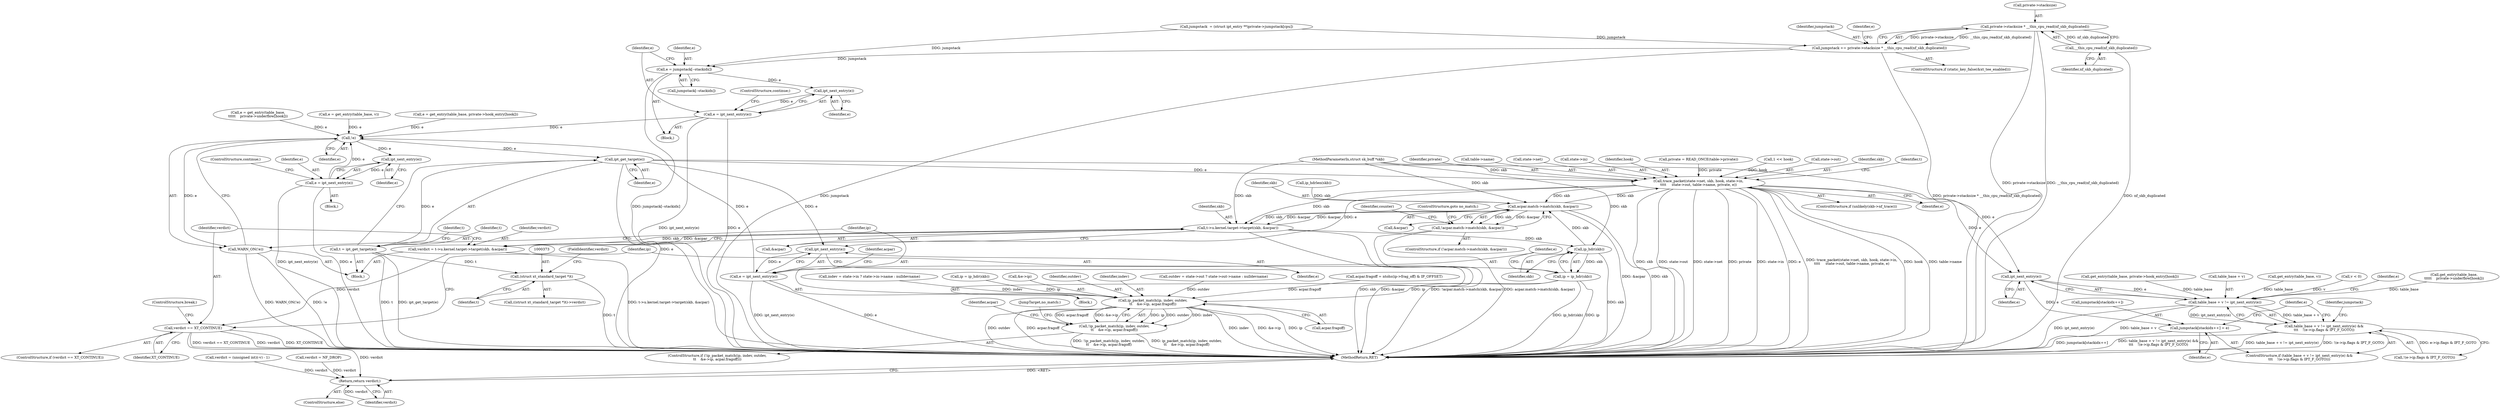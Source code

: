 digraph "0_linux_57ebd808a97d7c5b1e1afb937c2db22beba3c1f8_0@API" {
"1000238" [label="(Call,private->stacksize * __this_cpu_read(nf_skb_duplicated))"];
"1000242" [label="(Call,__this_cpu_read(nf_skb_duplicated))"];
"1000236" [label="(Call,jumpstack += private->stacksize * __this_cpu_read(nf_skb_duplicated))"];
"1000411" [label="(Call,e = jumpstack[--stackidx])"];
"1000419" [label="(Call,ipt_next_entry(e))"];
"1000417" [label="(Call,e = ipt_next_entry(e))"];
"1000259" [label="(Call,!e)"];
"1000258" [label="(Call,WARN_ON(!e))"];
"1000278" [label="(Call,ipt_next_entry(e))"];
"1000276" [label="(Call,e = ipt_next_entry(e))"];
"1000323" [label="(Call,ipt_get_target(e))"];
"1000321" [label="(Call,t = ipt_get_target(e))"];
"1000372" [label="(Call,(struct xt_standard_target *)t)"];
"1000339" [label="(Call,trace_packet(state->net, skb, hook, state->in,\n\t\t\t\t     state->out, table->name, private, e))"];
"1000302" [label="(Call,acpar.match->match(skb, &acpar))"];
"1000301" [label="(Call,!acpar.match->match(skb, &acpar))"];
"1000470" [label="(Call,t->u.kernel.target->target(skb, &acpar))"];
"1000468" [label="(Call,verdict = t->u.kernel.target->target(skb, &acpar))"];
"1000475" [label="(Call,verdict == XT_CONTINUE)"];
"1000504" [label="(Return,return verdict;)"];
"1000481" [label="(Call,ip_hdr(skb))"];
"1000479" [label="(Call,ip = ip_hdr(skb))"];
"1000263" [label="(Call,ip_packet_match(ip, indev, outdev,\n\t\t    &e->ip, acpar.fragoff))"];
"1000262" [label="(Call,!ip_packet_match(ip, indev, outdev,\n\t\t    &e->ip, acpar.fragoff))"];
"1000428" [label="(Call,ipt_next_entry(e))"];
"1000424" [label="(Call,table_base + v != ipt_next_entry(e))"];
"1000423" [label="(Call,table_base + v != ipt_next_entry(e) &&\n\t\t\t    !(e->ip.flags & IPT_F_GOTO))"];
"1000438" [label="(Call,jumpstack[stackidx++] = e)"];
"1000485" [label="(Call,ipt_next_entry(e))"];
"1000483" [label="(Call,e = ipt_next_entry(e))"];
"1000334" [label="(ControlStructure,if (unlikely(skb->nf_trace)))"];
"1000244" [label="(Call,e = get_entry(table_base, private->hook_entry[hook]))"];
"1000484" [label="(Identifier,e)"];
"1000354" [label="(Identifier,private)"];
"1000246" [label="(Call,get_entry(table_base, private->hook_entry[hook]))"];
"1000142" [label="(Call,ip = ip_hdr(skb))"];
"1000468" [label="(Call,verdict = t->u.kernel.target->target(skb, &acpar))"];
"1000330" [label="(Identifier,t)"];
"1000386" [label="(Call,verdict = (unsigned int)(-v) - 1)"];
"1000267" [label="(Call,&e->ip)"];
"1000472" [label="(Call,&acpar)"];
"1000300" [label="(ControlStructure,if (!acpar.match->match(skb, &acpar)))"];
"1000266" [label="(Identifier,outdev)"];
"1000258" [label="(Call,WARN_ON(!e))"];
"1000422" [label="(ControlStructure,if (table_base + v != ipt_next_entry(e) &&\n\t\t\t    !(e->ip.flags & IPT_F_GOTO)))"];
"1000478" [label="(Block,)"];
"1000411" [label="(Call,e = jumpstack[--stackidx])"];
"1000239" [label="(Call,private->stacksize)"];
"1000351" [label="(Call,table->name)"];
"1000111" [label="(MethodParameterIn,struct sk_buff *skb)"];
"1000471" [label="(Identifier,skb)"];
"1000439" [label="(Call,jumpstack[stackidx++])"];
"1000280" [label="(ControlStructure,continue;)"];
"1000413" [label="(Call,jumpstack[--stackidx])"];
"1000340" [label="(Call,state->net)"];
"1000276" [label="(Call,e = ipt_next_entry(e))"];
"1000486" [label="(Identifier,e)"];
"1000345" [label="(Call,state->in)"];
"1000236" [label="(Call,jumpstack += private->stacksize * __this_cpu_read(nf_skb_duplicated))"];
"1000277" [label="(Identifier,e)"];
"1000302" [label="(Call,acpar.match->match(skb, &acpar))"];
"1000477" [label="(Identifier,XT_CONTINUE)"];
"1000400" [label="(Call,e = get_entry(table_base,\n\t\t\t\t\t    private->underflow[hook]))"];
"1000424" [label="(Call,table_base + v != ipt_next_entry(e))"];
"1000259" [label="(Call,!e)"];
"1000344" [label="(Identifier,hook)"];
"1000445" [label="(Identifier,e)"];
"1000417" [label="(Call,e = ipt_next_entry(e))"];
"1000242" [label="(Call,__this_cpu_read(nf_skb_duplicated))"];
"1000265" [label="(Identifier,indev)"];
"1000375" [label="(FieldIdentifier,verdict)"];
"1000261" [label="(ControlStructure,if (!ip_packet_match(ip, indev, outdev,\n\t\t    &e->ip, acpar.fragoff)))"];
"1000284" [label="(Identifier,acpar)"];
"1000232" [label="(ControlStructure,if (static_key_false(&xt_tee_enabled)))"];
"1000469" [label="(Identifier,verdict)"];
"1000209" [label="(Call,private = READ_ONCE(table->private))"];
"1000275" [label="(JumpTarget,no_match:)"];
"1000260" [label="(Identifier,e)"];
"1000475" [label="(Call,verdict == XT_CONTINUE)"];
"1000274" [label="(Block,)"];
"1000470" [label="(Call,t->u.kernel.target->target(skb, &acpar))"];
"1000324" [label="(Identifier,e)"];
"1000238" [label="(Call,private->stacksize * __this_cpu_read(nf_skb_duplicated))"];
"1000489" [label="(ControlStructure,break;)"];
"1000126" [label="(Call,verdict = NF_DROP)"];
"1000303" [label="(Identifier,skb)"];
"1000263" [label="(Call,ip_packet_match(ip, indev, outdev,\n\t\t    &e->ip, acpar.fragoff))"];
"1000158" [label="(Call,outdev = state->out ? state->out->name : nulldevname)"];
"1000430" [label="(Call,!(e->ip.flags & IPT_F_GOTO))"];
"1000474" [label="(ControlStructure,if (verdict == XT_CONTINUE))"];
"1000279" [label="(Identifier,e)"];
"1000503" [label="(ControlStructure,else)"];
"1000262" [label="(Call,!ip_packet_match(ip, indev, outdev,\n\t\t    &e->ip, acpar.fragoff))"];
"1000483" [label="(Call,e = ipt_next_entry(e))"];
"1000438" [label="(Call,jumpstack[stackidx++] = e)"];
"1000237" [label="(Identifier,jumpstack)"];
"1000323" [label="(Call,ipt_get_target(e))"];
"1000443" [label="(Identifier,e)"];
"1000412" [label="(Identifier,e)"];
"1000504" [label="(Return,return verdict;)"];
"1000170" [label="(Call,acpar.fragoff = ntohs(ip->frag_off) & IP_OFFSET)"];
"1000374" [label="(Identifier,t)"];
"1000223" [label="(Call,jumpstack  = (struct ipt_entry **)private->jumpstack[cpu])"];
"1000308" [label="(Identifier,counter)"];
"1000421" [label="(ControlStructure,continue;)"];
"1000254" [label="(Block,)"];
"1000202" [label="(Call,1 << hook)"];
"1000425" [label="(Call,table_base + v)"];
"1000339" [label="(Call,trace_packet(state->net, skb, hook, state->in,\n\t\t\t\t     state->out, table->name, private, e))"];
"1000371" [label="(Call,((struct xt_standard_target *)t)->verdict)"];
"1000492" [label="(Identifier,acpar)"];
"1000479" [label="(Call,ip = ip_hdr(skb))"];
"1000304" [label="(Call,&acpar)"];
"1000146" [label="(Call,indev = state->in ? state->in->name : nulldevname)"];
"1000506" [label="(MethodReturn,RET)"];
"1000243" [label="(Identifier,nf_skb_duplicated)"];
"1000476" [label="(Identifier,verdict)"];
"1000428" [label="(Call,ipt_next_entry(e))"];
"1000372" [label="(Call,(struct xt_standard_target *)t)"];
"1000446" [label="(Call,get_entry(table_base, v))"];
"1000480" [label="(Identifier,ip)"];
"1000321" [label="(Call,t = ipt_get_target(e))"];
"1000348" [label="(Call,state->out)"];
"1000301" [label="(Call,!acpar.match->match(skb, &acpar))"];
"1000440" [label="(Identifier,jumpstack)"];
"1000355" [label="(Identifier,e)"];
"1000377" [label="(Call,v < 0)"];
"1000485" [label="(Call,ipt_next_entry(e))"];
"1000184" [label="(Call,ip_hdrlen(skb))"];
"1000429" [label="(Identifier,e)"];
"1000271" [label="(Call,acpar.fragoff)"];
"1000423" [label="(Call,table_base + v != ipt_next_entry(e) &&\n\t\t\t    !(e->ip.flags & IPT_F_GOTO))"];
"1000306" [label="(ControlStructure,goto no_match;)"];
"1000420" [label="(Identifier,e)"];
"1000419" [label="(Call,ipt_next_entry(e))"];
"1000482" [label="(Identifier,skb)"];
"1000322" [label="(Identifier,t)"];
"1000505" [label="(Identifier,verdict)"];
"1000410" [label="(Block,)"];
"1000444" [label="(Call,e = get_entry(table_base, v))"];
"1000278" [label="(Call,ipt_next_entry(e))"];
"1000264" [label="(Identifier,ip)"];
"1000245" [label="(Identifier,e)"];
"1000343" [label="(Identifier,skb)"];
"1000434" [label="(Identifier,e)"];
"1000402" [label="(Call,get_entry(table_base,\n\t\t\t\t\t    private->underflow[hook]))"];
"1000481" [label="(Call,ip_hdr(skb))"];
"1000418" [label="(Identifier,e)"];
"1000362" [label="(Identifier,t)"];
"1000238" -> "1000236"  [label="AST: "];
"1000238" -> "1000242"  [label="CFG: "];
"1000239" -> "1000238"  [label="AST: "];
"1000242" -> "1000238"  [label="AST: "];
"1000236" -> "1000238"  [label="CFG: "];
"1000238" -> "1000506"  [label="DDG: private->stacksize"];
"1000238" -> "1000506"  [label="DDG: __this_cpu_read(nf_skb_duplicated)"];
"1000238" -> "1000236"  [label="DDG: private->stacksize"];
"1000238" -> "1000236"  [label="DDG: __this_cpu_read(nf_skb_duplicated)"];
"1000242" -> "1000238"  [label="DDG: nf_skb_duplicated"];
"1000242" -> "1000243"  [label="CFG: "];
"1000243" -> "1000242"  [label="AST: "];
"1000242" -> "1000506"  [label="DDG: nf_skb_duplicated"];
"1000236" -> "1000232"  [label="AST: "];
"1000237" -> "1000236"  [label="AST: "];
"1000245" -> "1000236"  [label="CFG: "];
"1000236" -> "1000506"  [label="DDG: jumpstack"];
"1000236" -> "1000506"  [label="DDG: private->stacksize * __this_cpu_read(nf_skb_duplicated)"];
"1000223" -> "1000236"  [label="DDG: jumpstack"];
"1000236" -> "1000411"  [label="DDG: jumpstack"];
"1000411" -> "1000410"  [label="AST: "];
"1000411" -> "1000413"  [label="CFG: "];
"1000412" -> "1000411"  [label="AST: "];
"1000413" -> "1000411"  [label="AST: "];
"1000418" -> "1000411"  [label="CFG: "];
"1000411" -> "1000506"  [label="DDG: jumpstack[--stackidx]"];
"1000223" -> "1000411"  [label="DDG: jumpstack"];
"1000411" -> "1000419"  [label="DDG: e"];
"1000419" -> "1000417"  [label="AST: "];
"1000419" -> "1000420"  [label="CFG: "];
"1000420" -> "1000419"  [label="AST: "];
"1000417" -> "1000419"  [label="CFG: "];
"1000419" -> "1000417"  [label="DDG: e"];
"1000417" -> "1000410"  [label="AST: "];
"1000418" -> "1000417"  [label="AST: "];
"1000421" -> "1000417"  [label="CFG: "];
"1000417" -> "1000506"  [label="DDG: e"];
"1000417" -> "1000506"  [label="DDG: ipt_next_entry(e)"];
"1000417" -> "1000259"  [label="DDG: e"];
"1000259" -> "1000258"  [label="AST: "];
"1000259" -> "1000260"  [label="CFG: "];
"1000260" -> "1000259"  [label="AST: "];
"1000258" -> "1000259"  [label="CFG: "];
"1000259" -> "1000258"  [label="DDG: e"];
"1000400" -> "1000259"  [label="DDG: e"];
"1000444" -> "1000259"  [label="DDG: e"];
"1000276" -> "1000259"  [label="DDG: e"];
"1000244" -> "1000259"  [label="DDG: e"];
"1000483" -> "1000259"  [label="DDG: e"];
"1000259" -> "1000278"  [label="DDG: e"];
"1000259" -> "1000323"  [label="DDG: e"];
"1000258" -> "1000254"  [label="AST: "];
"1000264" -> "1000258"  [label="CFG: "];
"1000258" -> "1000506"  [label="DDG: !e"];
"1000258" -> "1000506"  [label="DDG: WARN_ON(!e)"];
"1000278" -> "1000276"  [label="AST: "];
"1000278" -> "1000279"  [label="CFG: "];
"1000279" -> "1000278"  [label="AST: "];
"1000276" -> "1000278"  [label="CFG: "];
"1000278" -> "1000276"  [label="DDG: e"];
"1000276" -> "1000274"  [label="AST: "];
"1000277" -> "1000276"  [label="AST: "];
"1000280" -> "1000276"  [label="CFG: "];
"1000276" -> "1000506"  [label="DDG: ipt_next_entry(e)"];
"1000276" -> "1000506"  [label="DDG: e"];
"1000323" -> "1000321"  [label="AST: "];
"1000323" -> "1000324"  [label="CFG: "];
"1000324" -> "1000323"  [label="AST: "];
"1000321" -> "1000323"  [label="CFG: "];
"1000323" -> "1000506"  [label="DDG: e"];
"1000323" -> "1000321"  [label="DDG: e"];
"1000323" -> "1000339"  [label="DDG: e"];
"1000323" -> "1000428"  [label="DDG: e"];
"1000323" -> "1000485"  [label="DDG: e"];
"1000321" -> "1000254"  [label="AST: "];
"1000322" -> "1000321"  [label="AST: "];
"1000330" -> "1000321"  [label="CFG: "];
"1000321" -> "1000506"  [label="DDG: t"];
"1000321" -> "1000506"  [label="DDG: ipt_get_target(e)"];
"1000321" -> "1000372"  [label="DDG: t"];
"1000372" -> "1000371"  [label="AST: "];
"1000372" -> "1000374"  [label="CFG: "];
"1000373" -> "1000372"  [label="AST: "];
"1000374" -> "1000372"  [label="AST: "];
"1000375" -> "1000372"  [label="CFG: "];
"1000372" -> "1000506"  [label="DDG: t"];
"1000339" -> "1000334"  [label="AST: "];
"1000339" -> "1000355"  [label="CFG: "];
"1000340" -> "1000339"  [label="AST: "];
"1000343" -> "1000339"  [label="AST: "];
"1000344" -> "1000339"  [label="AST: "];
"1000345" -> "1000339"  [label="AST: "];
"1000348" -> "1000339"  [label="AST: "];
"1000351" -> "1000339"  [label="AST: "];
"1000354" -> "1000339"  [label="AST: "];
"1000355" -> "1000339"  [label="AST: "];
"1000362" -> "1000339"  [label="CFG: "];
"1000339" -> "1000506"  [label="DDG: trace_packet(state->net, skb, hook, state->in,\n\t\t\t\t     state->out, table->name, private, e)"];
"1000339" -> "1000506"  [label="DDG: hook"];
"1000339" -> "1000506"  [label="DDG: table->name"];
"1000339" -> "1000506"  [label="DDG: skb"];
"1000339" -> "1000506"  [label="DDG: state->out"];
"1000339" -> "1000506"  [label="DDG: state->net"];
"1000339" -> "1000506"  [label="DDG: private"];
"1000339" -> "1000506"  [label="DDG: state->in"];
"1000339" -> "1000506"  [label="DDG: e"];
"1000339" -> "1000302"  [label="DDG: skb"];
"1000302" -> "1000339"  [label="DDG: skb"];
"1000111" -> "1000339"  [label="DDG: skb"];
"1000202" -> "1000339"  [label="DDG: hook"];
"1000209" -> "1000339"  [label="DDG: private"];
"1000339" -> "1000428"  [label="DDG: e"];
"1000339" -> "1000470"  [label="DDG: skb"];
"1000339" -> "1000485"  [label="DDG: e"];
"1000302" -> "1000301"  [label="AST: "];
"1000302" -> "1000304"  [label="CFG: "];
"1000303" -> "1000302"  [label="AST: "];
"1000304" -> "1000302"  [label="AST: "];
"1000301" -> "1000302"  [label="CFG: "];
"1000302" -> "1000506"  [label="DDG: &acpar"];
"1000302" -> "1000506"  [label="DDG: skb"];
"1000302" -> "1000301"  [label="DDG: skb"];
"1000302" -> "1000301"  [label="DDG: &acpar"];
"1000184" -> "1000302"  [label="DDG: skb"];
"1000481" -> "1000302"  [label="DDG: skb"];
"1000111" -> "1000302"  [label="DDG: skb"];
"1000470" -> "1000302"  [label="DDG: &acpar"];
"1000302" -> "1000470"  [label="DDG: skb"];
"1000302" -> "1000470"  [label="DDG: &acpar"];
"1000301" -> "1000300"  [label="AST: "];
"1000306" -> "1000301"  [label="CFG: "];
"1000308" -> "1000301"  [label="CFG: "];
"1000301" -> "1000506"  [label="DDG: !acpar.match->match(skb, &acpar)"];
"1000301" -> "1000506"  [label="DDG: acpar.match->match(skb, &acpar)"];
"1000470" -> "1000468"  [label="AST: "];
"1000470" -> "1000472"  [label="CFG: "];
"1000471" -> "1000470"  [label="AST: "];
"1000472" -> "1000470"  [label="AST: "];
"1000468" -> "1000470"  [label="CFG: "];
"1000470" -> "1000506"  [label="DDG: &acpar"];
"1000470" -> "1000506"  [label="DDG: skb"];
"1000470" -> "1000468"  [label="DDG: skb"];
"1000470" -> "1000468"  [label="DDG: &acpar"];
"1000111" -> "1000470"  [label="DDG: skb"];
"1000470" -> "1000481"  [label="DDG: skb"];
"1000468" -> "1000254"  [label="AST: "];
"1000469" -> "1000468"  [label="AST: "];
"1000476" -> "1000468"  [label="CFG: "];
"1000468" -> "1000506"  [label="DDG: t->u.kernel.target->target(skb, &acpar)"];
"1000468" -> "1000475"  [label="DDG: verdict"];
"1000475" -> "1000474"  [label="AST: "];
"1000475" -> "1000477"  [label="CFG: "];
"1000476" -> "1000475"  [label="AST: "];
"1000477" -> "1000475"  [label="AST: "];
"1000480" -> "1000475"  [label="CFG: "];
"1000489" -> "1000475"  [label="CFG: "];
"1000475" -> "1000506"  [label="DDG: verdict"];
"1000475" -> "1000506"  [label="DDG: XT_CONTINUE"];
"1000475" -> "1000506"  [label="DDG: verdict == XT_CONTINUE"];
"1000475" -> "1000504"  [label="DDG: verdict"];
"1000504" -> "1000503"  [label="AST: "];
"1000504" -> "1000505"  [label="CFG: "];
"1000505" -> "1000504"  [label="AST: "];
"1000506" -> "1000504"  [label="CFG: "];
"1000504" -> "1000506"  [label="DDG: <RET>"];
"1000505" -> "1000504"  [label="DDG: verdict"];
"1000386" -> "1000504"  [label="DDG: verdict"];
"1000126" -> "1000504"  [label="DDG: verdict"];
"1000481" -> "1000479"  [label="AST: "];
"1000481" -> "1000482"  [label="CFG: "];
"1000482" -> "1000481"  [label="AST: "];
"1000479" -> "1000481"  [label="CFG: "];
"1000481" -> "1000506"  [label="DDG: skb"];
"1000481" -> "1000479"  [label="DDG: skb"];
"1000111" -> "1000481"  [label="DDG: skb"];
"1000479" -> "1000478"  [label="AST: "];
"1000480" -> "1000479"  [label="AST: "];
"1000484" -> "1000479"  [label="CFG: "];
"1000479" -> "1000506"  [label="DDG: ip"];
"1000479" -> "1000506"  [label="DDG: ip_hdr(skb)"];
"1000479" -> "1000263"  [label="DDG: ip"];
"1000263" -> "1000262"  [label="AST: "];
"1000263" -> "1000271"  [label="CFG: "];
"1000264" -> "1000263"  [label="AST: "];
"1000265" -> "1000263"  [label="AST: "];
"1000266" -> "1000263"  [label="AST: "];
"1000267" -> "1000263"  [label="AST: "];
"1000271" -> "1000263"  [label="AST: "];
"1000262" -> "1000263"  [label="CFG: "];
"1000263" -> "1000506"  [label="DDG: indev"];
"1000263" -> "1000506"  [label="DDG: &e->ip"];
"1000263" -> "1000506"  [label="DDG: ip"];
"1000263" -> "1000506"  [label="DDG: outdev"];
"1000263" -> "1000506"  [label="DDG: acpar.fragoff"];
"1000263" -> "1000262"  [label="DDG: ip"];
"1000263" -> "1000262"  [label="DDG: outdev"];
"1000263" -> "1000262"  [label="DDG: indev"];
"1000263" -> "1000262"  [label="DDG: acpar.fragoff"];
"1000263" -> "1000262"  [label="DDG: &e->ip"];
"1000142" -> "1000263"  [label="DDG: ip"];
"1000146" -> "1000263"  [label="DDG: indev"];
"1000158" -> "1000263"  [label="DDG: outdev"];
"1000170" -> "1000263"  [label="DDG: acpar.fragoff"];
"1000262" -> "1000261"  [label="AST: "];
"1000275" -> "1000262"  [label="CFG: "];
"1000284" -> "1000262"  [label="CFG: "];
"1000262" -> "1000506"  [label="DDG: ip_packet_match(ip, indev, outdev,\n\t\t    &e->ip, acpar.fragoff)"];
"1000262" -> "1000506"  [label="DDG: !ip_packet_match(ip, indev, outdev,\n\t\t    &e->ip, acpar.fragoff)"];
"1000428" -> "1000424"  [label="AST: "];
"1000428" -> "1000429"  [label="CFG: "];
"1000429" -> "1000428"  [label="AST: "];
"1000424" -> "1000428"  [label="CFG: "];
"1000428" -> "1000424"  [label="DDG: e"];
"1000428" -> "1000438"  [label="DDG: e"];
"1000424" -> "1000423"  [label="AST: "];
"1000425" -> "1000424"  [label="AST: "];
"1000434" -> "1000424"  [label="CFG: "];
"1000423" -> "1000424"  [label="CFG: "];
"1000424" -> "1000506"  [label="DDG: ipt_next_entry(e)"];
"1000424" -> "1000506"  [label="DDG: table_base + v"];
"1000424" -> "1000423"  [label="DDG: table_base + v"];
"1000424" -> "1000423"  [label="DDG: ipt_next_entry(e)"];
"1000402" -> "1000424"  [label="DDG: table_base"];
"1000446" -> "1000424"  [label="DDG: table_base"];
"1000246" -> "1000424"  [label="DDG: table_base"];
"1000377" -> "1000424"  [label="DDG: v"];
"1000423" -> "1000422"  [label="AST: "];
"1000423" -> "1000430"  [label="CFG: "];
"1000430" -> "1000423"  [label="AST: "];
"1000440" -> "1000423"  [label="CFG: "];
"1000445" -> "1000423"  [label="CFG: "];
"1000423" -> "1000506"  [label="DDG: table_base + v != ipt_next_entry(e) &&\n\t\t\t    !(e->ip.flags & IPT_F_GOTO)"];
"1000423" -> "1000506"  [label="DDG: table_base + v != ipt_next_entry(e)"];
"1000423" -> "1000506"  [label="DDG: !(e->ip.flags & IPT_F_GOTO)"];
"1000430" -> "1000423"  [label="DDG: e->ip.flags & IPT_F_GOTO"];
"1000438" -> "1000422"  [label="AST: "];
"1000438" -> "1000443"  [label="CFG: "];
"1000439" -> "1000438"  [label="AST: "];
"1000443" -> "1000438"  [label="AST: "];
"1000445" -> "1000438"  [label="CFG: "];
"1000438" -> "1000506"  [label="DDG: jumpstack[stackidx++]"];
"1000485" -> "1000483"  [label="AST: "];
"1000485" -> "1000486"  [label="CFG: "];
"1000486" -> "1000485"  [label="AST: "];
"1000483" -> "1000485"  [label="CFG: "];
"1000485" -> "1000483"  [label="DDG: e"];
"1000483" -> "1000478"  [label="AST: "];
"1000484" -> "1000483"  [label="AST: "];
"1000492" -> "1000483"  [label="CFG: "];
"1000483" -> "1000506"  [label="DDG: ipt_next_entry(e)"];
"1000483" -> "1000506"  [label="DDG: e"];
}
